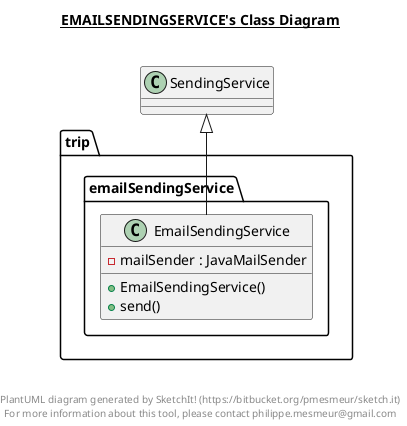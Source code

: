 @startuml

title __EMAILSENDINGSERVICE's Class Diagram__\n

  package trip.emailSendingService {
    class EmailSendingService {
        - mailSender : JavaMailSender
        + EmailSendingService()
        + send()
    }
  }
  

  EmailSendingService -up-|> SendingService


right footer


PlantUML diagram generated by SketchIt! (https://bitbucket.org/pmesmeur/sketch.it)
For more information about this tool, please contact philippe.mesmeur@gmail.com
endfooter

@enduml
